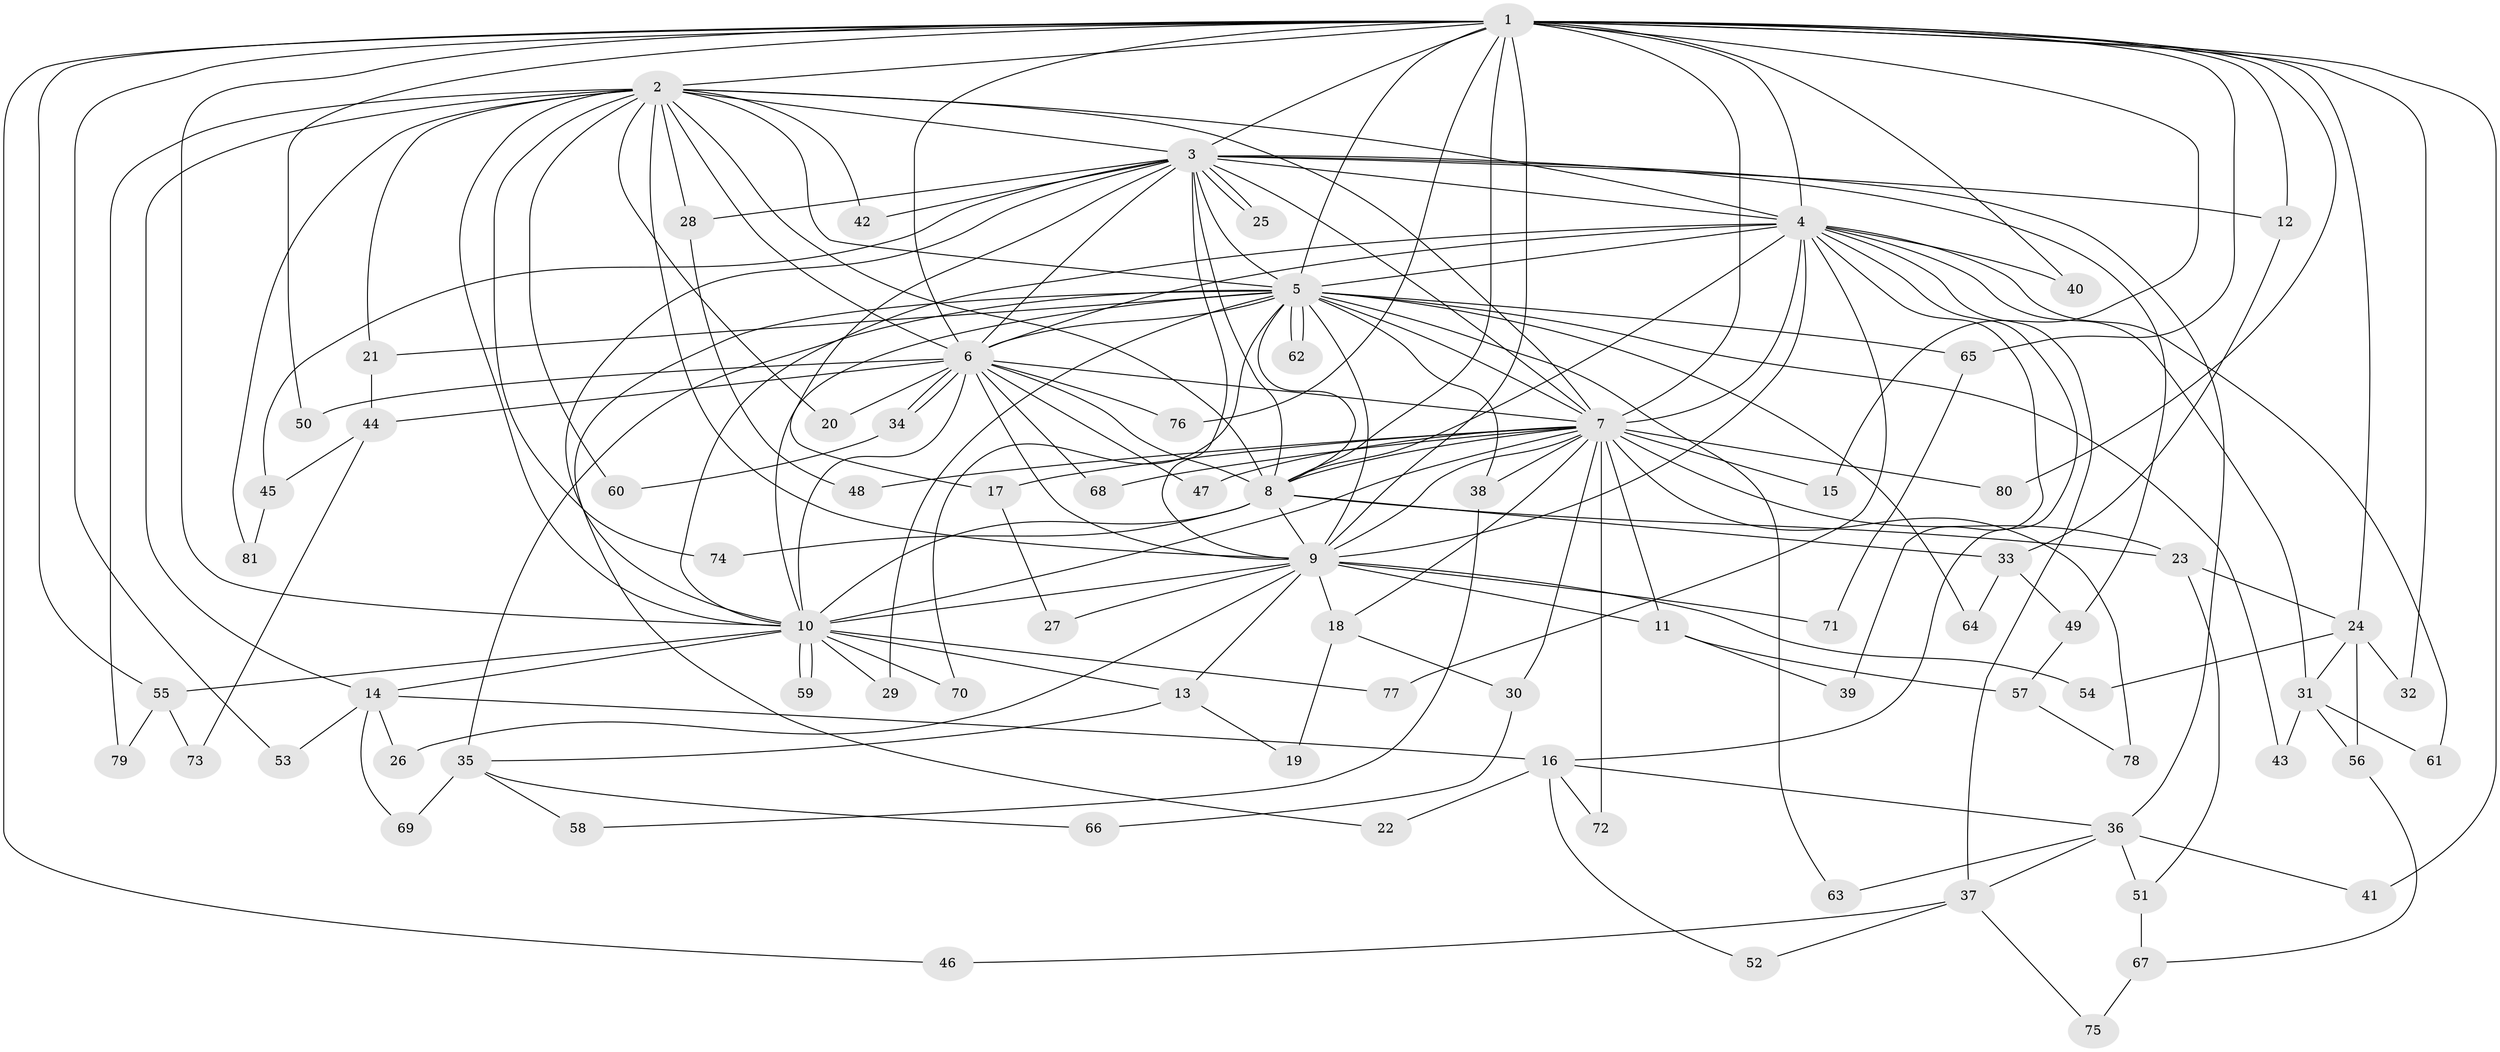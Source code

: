 // Generated by graph-tools (version 1.1) at 2025/14/03/09/25 04:14:16]
// undirected, 81 vertices, 187 edges
graph export_dot {
graph [start="1"]
  node [color=gray90,style=filled];
  1;
  2;
  3;
  4;
  5;
  6;
  7;
  8;
  9;
  10;
  11;
  12;
  13;
  14;
  15;
  16;
  17;
  18;
  19;
  20;
  21;
  22;
  23;
  24;
  25;
  26;
  27;
  28;
  29;
  30;
  31;
  32;
  33;
  34;
  35;
  36;
  37;
  38;
  39;
  40;
  41;
  42;
  43;
  44;
  45;
  46;
  47;
  48;
  49;
  50;
  51;
  52;
  53;
  54;
  55;
  56;
  57;
  58;
  59;
  60;
  61;
  62;
  63;
  64;
  65;
  66;
  67;
  68;
  69;
  70;
  71;
  72;
  73;
  74;
  75;
  76;
  77;
  78;
  79;
  80;
  81;
  1 -- 2;
  1 -- 3;
  1 -- 4;
  1 -- 5;
  1 -- 6;
  1 -- 7;
  1 -- 8;
  1 -- 9;
  1 -- 10;
  1 -- 12;
  1 -- 15;
  1 -- 24;
  1 -- 32;
  1 -- 40;
  1 -- 41;
  1 -- 46;
  1 -- 50;
  1 -- 53;
  1 -- 55;
  1 -- 65;
  1 -- 76;
  1 -- 80;
  2 -- 3;
  2 -- 4;
  2 -- 5;
  2 -- 6;
  2 -- 7;
  2 -- 8;
  2 -- 9;
  2 -- 10;
  2 -- 14;
  2 -- 20;
  2 -- 21;
  2 -- 28;
  2 -- 42;
  2 -- 60;
  2 -- 74;
  2 -- 79;
  2 -- 81;
  3 -- 4;
  3 -- 5;
  3 -- 6;
  3 -- 7;
  3 -- 8;
  3 -- 9;
  3 -- 10;
  3 -- 12;
  3 -- 17;
  3 -- 25;
  3 -- 25;
  3 -- 28;
  3 -- 36;
  3 -- 42;
  3 -- 45;
  3 -- 49;
  4 -- 5;
  4 -- 6;
  4 -- 7;
  4 -- 8;
  4 -- 9;
  4 -- 10;
  4 -- 16;
  4 -- 31;
  4 -- 37;
  4 -- 39;
  4 -- 40;
  4 -- 61;
  4 -- 77;
  5 -- 6;
  5 -- 7;
  5 -- 8;
  5 -- 9;
  5 -- 10;
  5 -- 21;
  5 -- 22;
  5 -- 29;
  5 -- 35;
  5 -- 38;
  5 -- 43;
  5 -- 62;
  5 -- 62;
  5 -- 63;
  5 -- 64;
  5 -- 65;
  5 -- 70;
  6 -- 7;
  6 -- 8;
  6 -- 9;
  6 -- 10;
  6 -- 20;
  6 -- 34;
  6 -- 34;
  6 -- 44;
  6 -- 47;
  6 -- 50;
  6 -- 68;
  6 -- 76;
  7 -- 8;
  7 -- 9;
  7 -- 10;
  7 -- 11;
  7 -- 15;
  7 -- 17;
  7 -- 18;
  7 -- 23;
  7 -- 30;
  7 -- 38;
  7 -- 47;
  7 -- 48;
  7 -- 68;
  7 -- 72;
  7 -- 78;
  7 -- 80;
  8 -- 9;
  8 -- 10;
  8 -- 23;
  8 -- 33;
  8 -- 74;
  9 -- 10;
  9 -- 11;
  9 -- 13;
  9 -- 18;
  9 -- 26;
  9 -- 27;
  9 -- 54;
  9 -- 71;
  10 -- 13;
  10 -- 14;
  10 -- 29;
  10 -- 55;
  10 -- 59;
  10 -- 59;
  10 -- 70;
  10 -- 77;
  11 -- 39;
  11 -- 57;
  12 -- 33;
  13 -- 19;
  13 -- 35;
  14 -- 16;
  14 -- 26;
  14 -- 53;
  14 -- 69;
  16 -- 22;
  16 -- 36;
  16 -- 52;
  16 -- 72;
  17 -- 27;
  18 -- 19;
  18 -- 30;
  21 -- 44;
  23 -- 24;
  23 -- 51;
  24 -- 31;
  24 -- 32;
  24 -- 54;
  24 -- 56;
  28 -- 48;
  30 -- 66;
  31 -- 43;
  31 -- 56;
  31 -- 61;
  33 -- 49;
  33 -- 64;
  34 -- 60;
  35 -- 58;
  35 -- 66;
  35 -- 69;
  36 -- 37;
  36 -- 41;
  36 -- 51;
  36 -- 63;
  37 -- 46;
  37 -- 52;
  37 -- 75;
  38 -- 58;
  44 -- 45;
  44 -- 73;
  45 -- 81;
  49 -- 57;
  51 -- 67;
  55 -- 73;
  55 -- 79;
  56 -- 67;
  57 -- 78;
  65 -- 71;
  67 -- 75;
}
